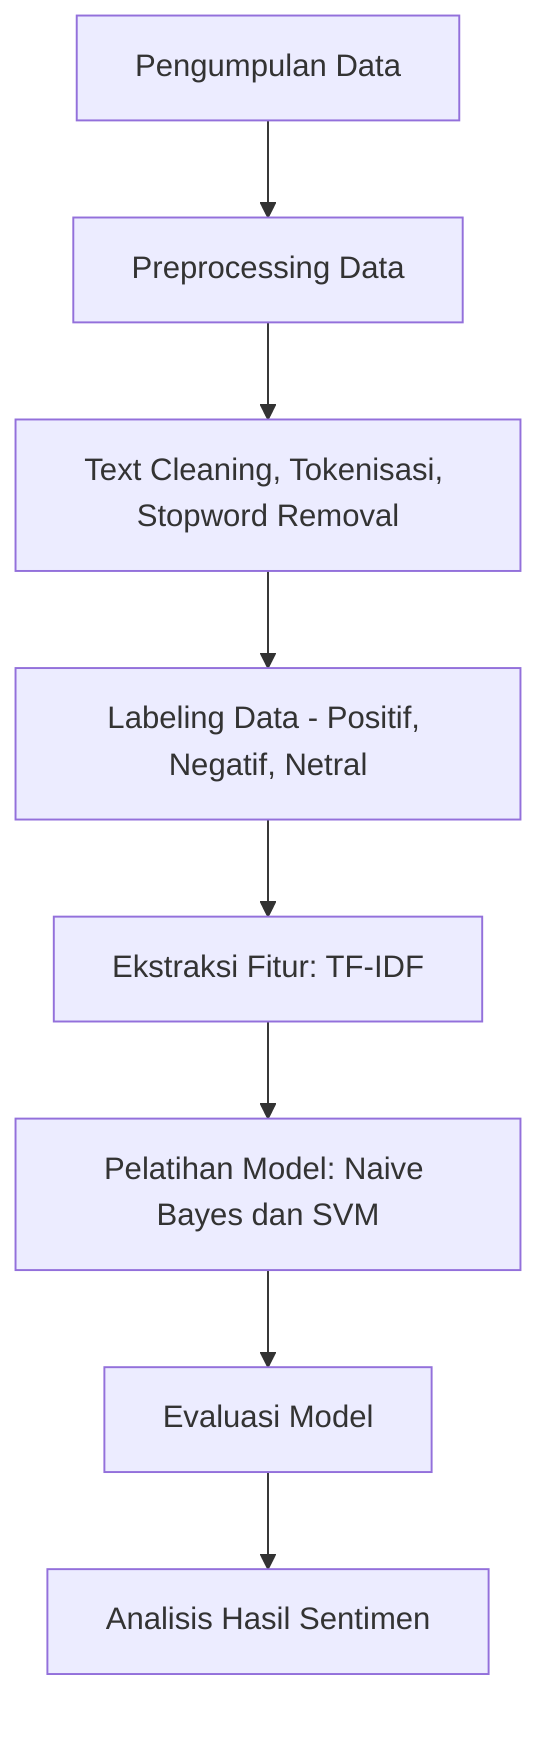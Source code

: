 ---
config:
  layout: dagre
---
flowchart TD
    A["Pengumpulan Data"] --> B["Preprocessing Data"]
    B --> C["Text Cleaning, Tokenisasi, Stopword Removal"]
    C --> D["Labeling Data - Positif, Negatif, Netral"]
    D --> E["Ekstraksi Fitur: TF-IDF"]
    E --> F["Pelatihan Model: Naive Bayes dan SVM"]
    F --> G["Evaluasi Model"]
    G --> H["Analisis Hasil Sentimen"]
